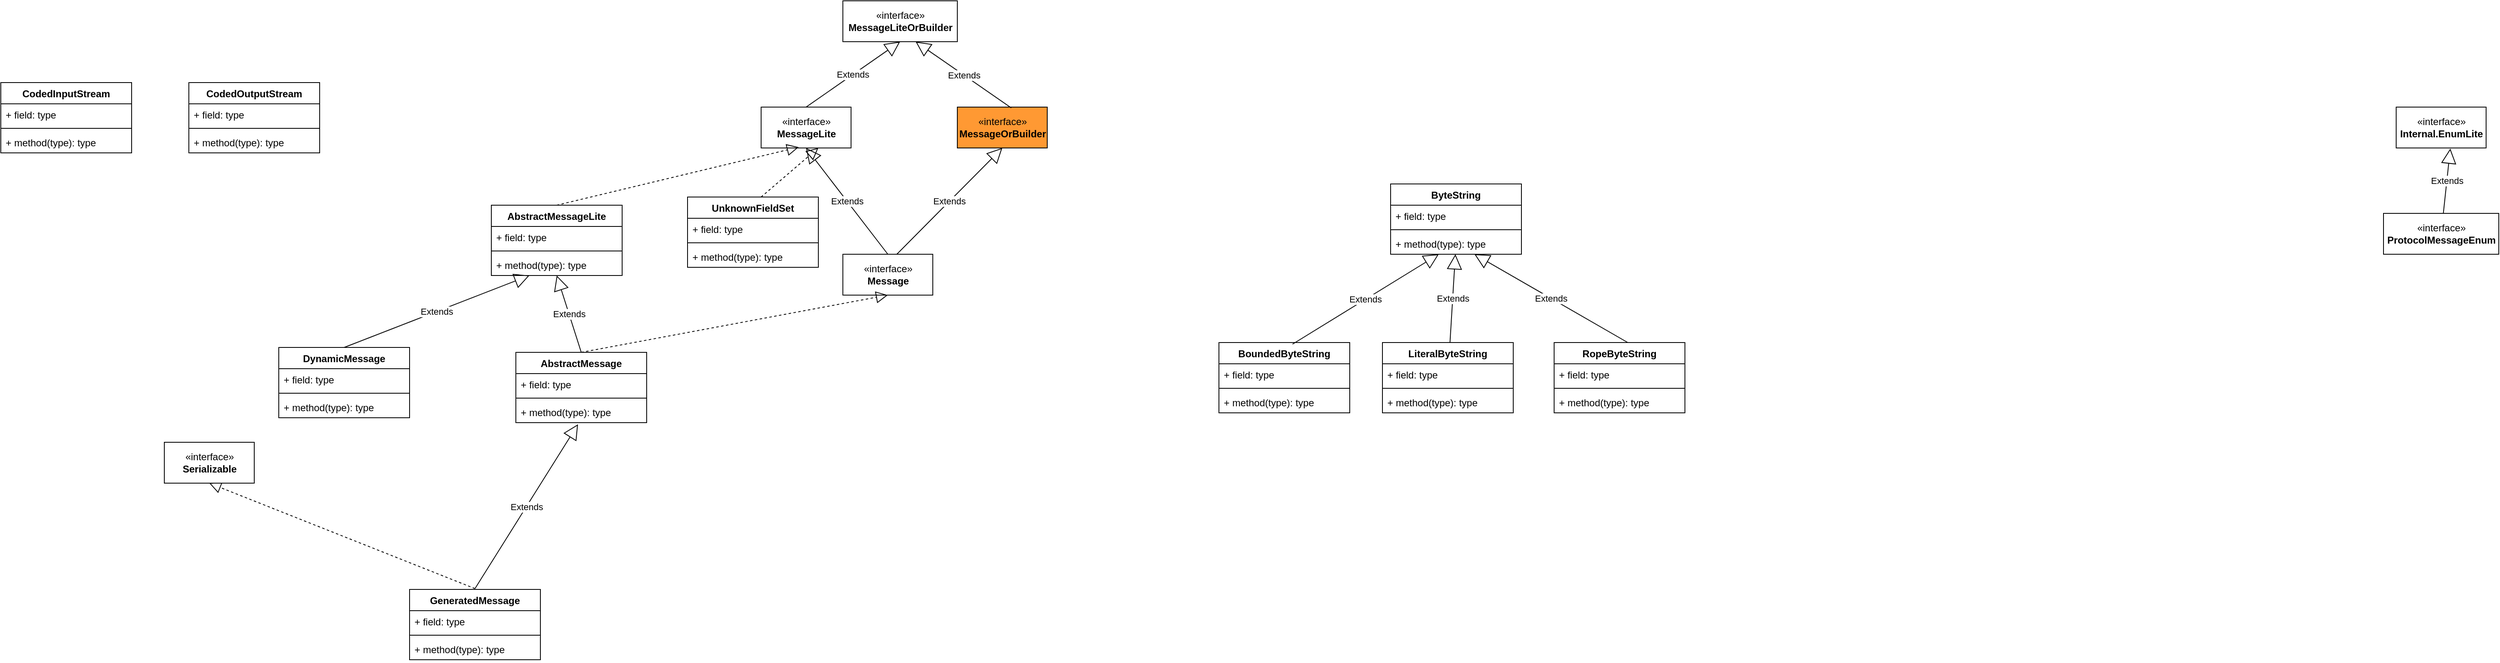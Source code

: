 <mxfile version="13.9.8" type="device"><diagram id="mswMURelKdX4U4ZCsOnD" name="第 1 页"><mxGraphModel dx="1395" dy="704" grid="1" gridSize="10" guides="1" tooltips="1" connect="1" arrows="1" fold="1" page="1" pageScale="1" pageWidth="33000" pageHeight="46810" math="0" shadow="0"><root><mxCell id="0"/><mxCell id="1" parent="0"/><mxCell id="hTlUsyKynDDDChaOQpk9-1" value="CodedInputStream" style="swimlane;fontStyle=1;align=center;verticalAlign=top;childLayout=stackLayout;horizontal=1;startSize=26;horizontalStack=0;resizeParent=1;resizeParentMax=0;resizeLast=0;collapsible=1;marginBottom=0;" parent="1" vertex="1"><mxGeometry x="250" y="140" width="160" height="86" as="geometry"/></mxCell><mxCell id="hTlUsyKynDDDChaOQpk9-2" value="+ field: type" style="text;strokeColor=none;fillColor=none;align=left;verticalAlign=top;spacingLeft=4;spacingRight=4;overflow=hidden;rotatable=0;points=[[0,0.5],[1,0.5]];portConstraint=eastwest;" parent="hTlUsyKynDDDChaOQpk9-1" vertex="1"><mxGeometry y="26" width="160" height="26" as="geometry"/></mxCell><mxCell id="hTlUsyKynDDDChaOQpk9-3" value="" style="line;strokeWidth=1;fillColor=none;align=left;verticalAlign=middle;spacingTop=-1;spacingLeft=3;spacingRight=3;rotatable=0;labelPosition=right;points=[];portConstraint=eastwest;" parent="hTlUsyKynDDDChaOQpk9-1" vertex="1"><mxGeometry y="52" width="160" height="8" as="geometry"/></mxCell><mxCell id="hTlUsyKynDDDChaOQpk9-4" value="+ method(type): type" style="text;strokeColor=none;fillColor=none;align=left;verticalAlign=top;spacingLeft=4;spacingRight=4;overflow=hidden;rotatable=0;points=[[0,0.5],[1,0.5]];portConstraint=eastwest;" parent="hTlUsyKynDDDChaOQpk9-1" vertex="1"><mxGeometry y="60" width="160" height="26" as="geometry"/></mxCell><mxCell id="uX4QpOWYx_uDYl3raUx--1" value="«interface»&lt;br&gt;&lt;b&gt;Message&lt;/b&gt;" style="html=1;fillColor=#FFFFFF;" parent="1" vertex="1"><mxGeometry x="1280" y="350" width="110" height="50" as="geometry"/></mxCell><mxCell id="uX4QpOWYx_uDYl3raUx--2" value="«interface»&lt;br&gt;&lt;b&gt;MessageLite&lt;/b&gt;" style="html=1;fillColor=#FFFFFF;" parent="1" vertex="1"><mxGeometry x="1180" y="170" width="110" height="50" as="geometry"/></mxCell><mxCell id="uX4QpOWYx_uDYl3raUx--3" value="«interface»&lt;br&gt;&lt;b&gt;MessageLiteOrBuilder&lt;/b&gt;" style="html=1;fillColor=#FFFFFF;" parent="1" vertex="1"><mxGeometry x="1280" y="40" width="140" height="50" as="geometry"/></mxCell><mxCell id="uX4QpOWYx_uDYl3raUx--4" value="Extends" style="endArrow=block;endSize=16;endFill=0;html=1;entryX=0.5;entryY=1;entryDx=0;entryDy=0;exitX=0.5;exitY=0;exitDx=0;exitDy=0;" parent="1" source="uX4QpOWYx_uDYl3raUx--2" target="uX4QpOWYx_uDYl3raUx--3" edge="1"><mxGeometry width="160" relative="1" as="geometry"><mxPoint x="1270" y="120" as="sourcePoint"/><mxPoint x="1430" y="120" as="targetPoint"/></mxGeometry></mxCell><mxCell id="uX4QpOWYx_uDYl3raUx--5" value="Extends" style="endArrow=block;endSize=16;endFill=0;html=1;entryX=0.5;entryY=1;entryDx=0;entryDy=0;exitX=0.5;exitY=0;exitDx=0;exitDy=0;" parent="1" source="uX4QpOWYx_uDYl3raUx--1" target="uX4QpOWYx_uDYl3raUx--2" edge="1"><mxGeometry width="160" relative="1" as="geometry"><mxPoint x="1390" y="250" as="sourcePoint"/><mxPoint x="1550" y="250" as="targetPoint"/></mxGeometry></mxCell><mxCell id="uX4QpOWYx_uDYl3raUx--6" value="«interface»&lt;br&gt;&lt;b&gt;MessageOrBuilder&lt;/b&gt;" style="html=1;fillColor=#FF9933;" parent="1" vertex="1"><mxGeometry x="1420" y="170" width="110" height="50" as="geometry"/></mxCell><mxCell id="uX4QpOWYx_uDYl3raUx--7" value="Extends" style="endArrow=block;endSize=16;endFill=0;html=1;entryX=0.5;entryY=1;entryDx=0;entryDy=0;exitX=0.6;exitY=0;exitDx=0;exitDy=0;exitPerimeter=0;" parent="1" source="uX4QpOWYx_uDYl3raUx--1" target="uX4QpOWYx_uDYl3raUx--6" edge="1"><mxGeometry width="160" relative="1" as="geometry"><mxPoint x="1390" y="260" as="sourcePoint"/><mxPoint x="1550" y="260" as="targetPoint"/></mxGeometry></mxCell><mxCell id="uX4QpOWYx_uDYl3raUx--8" value="Extends" style="endArrow=block;endSize=16;endFill=0;html=1;entryX=0.636;entryY=1;entryDx=0;entryDy=0;entryPerimeter=0;exitX=0.6;exitY=0.02;exitDx=0;exitDy=0;exitPerimeter=0;" parent="1" source="uX4QpOWYx_uDYl3raUx--6" target="uX4QpOWYx_uDYl3raUx--3" edge="1"><mxGeometry width="160" relative="1" as="geometry"><mxPoint x="1480" y="170" as="sourcePoint"/><mxPoint x="1640" y="170" as="targetPoint"/></mxGeometry></mxCell><mxCell id="uX4QpOWYx_uDYl3raUx--13" value="AbstractMessageLite" style="swimlane;fontStyle=1;align=center;verticalAlign=top;childLayout=stackLayout;horizontal=1;startSize=26;horizontalStack=0;resizeParent=1;resizeParentMax=0;resizeLast=0;collapsible=1;marginBottom=0;fillColor=#FFFFFF;" parent="1" vertex="1"><mxGeometry x="850" y="290" width="160" height="86" as="geometry"/></mxCell><mxCell id="uX4QpOWYx_uDYl3raUx--28" value="" style="endArrow=block;dashed=1;endFill=0;endSize=12;html=1;entryX=0.418;entryY=0.98;entryDx=0;entryDy=0;entryPerimeter=0;" parent="uX4QpOWYx_uDYl3raUx--13" target="uX4QpOWYx_uDYl3raUx--2" edge="1"><mxGeometry width="160" relative="1" as="geometry"><mxPoint x="80" as="sourcePoint"/><mxPoint x="240" as="targetPoint"/></mxGeometry></mxCell><mxCell id="uX4QpOWYx_uDYl3raUx--14" value="+ field: type" style="text;strokeColor=none;fillColor=none;align=left;verticalAlign=top;spacingLeft=4;spacingRight=4;overflow=hidden;rotatable=0;points=[[0,0.5],[1,0.5]];portConstraint=eastwest;" parent="uX4QpOWYx_uDYl3raUx--13" vertex="1"><mxGeometry y="26" width="160" height="26" as="geometry"/></mxCell><mxCell id="uX4QpOWYx_uDYl3raUx--15" value="" style="line;strokeWidth=1;fillColor=none;align=left;verticalAlign=middle;spacingTop=-1;spacingLeft=3;spacingRight=3;rotatable=0;labelPosition=right;points=[];portConstraint=eastwest;" parent="uX4QpOWYx_uDYl3raUx--13" vertex="1"><mxGeometry y="52" width="160" height="8" as="geometry"/></mxCell><mxCell id="uX4QpOWYx_uDYl3raUx--16" value="+ method(type): type" style="text;strokeColor=none;fillColor=none;align=left;verticalAlign=top;spacingLeft=4;spacingRight=4;overflow=hidden;rotatable=0;points=[[0,0.5],[1,0.5]];portConstraint=eastwest;" parent="uX4QpOWYx_uDYl3raUx--13" vertex="1"><mxGeometry y="60" width="160" height="26" as="geometry"/></mxCell><mxCell id="uX4QpOWYx_uDYl3raUx--18" value="DynamicMessage" style="swimlane;fontStyle=1;align=center;verticalAlign=top;childLayout=stackLayout;horizontal=1;startSize=26;horizontalStack=0;resizeParent=1;resizeParentMax=0;resizeLast=0;collapsible=1;marginBottom=0;fillColor=#FFFFFF;" parent="1" vertex="1"><mxGeometry x="590" y="464" width="160" height="86" as="geometry"/></mxCell><mxCell id="uX4QpOWYx_uDYl3raUx--22" value="Extends" style="endArrow=block;endSize=16;endFill=0;html=1;" parent="uX4QpOWYx_uDYl3raUx--18" target="uX4QpOWYx_uDYl3raUx--16" edge="1"><mxGeometry width="160" relative="1" as="geometry"><mxPoint x="80" as="sourcePoint"/><mxPoint x="240" as="targetPoint"/></mxGeometry></mxCell><mxCell id="uX4QpOWYx_uDYl3raUx--19" value="+ field: type" style="text;strokeColor=none;fillColor=none;align=left;verticalAlign=top;spacingLeft=4;spacingRight=4;overflow=hidden;rotatable=0;points=[[0,0.5],[1,0.5]];portConstraint=eastwest;" parent="uX4QpOWYx_uDYl3raUx--18" vertex="1"><mxGeometry y="26" width="160" height="26" as="geometry"/></mxCell><mxCell id="uX4QpOWYx_uDYl3raUx--20" value="" style="line;strokeWidth=1;fillColor=none;align=left;verticalAlign=middle;spacingTop=-1;spacingLeft=3;spacingRight=3;rotatable=0;labelPosition=right;points=[];portConstraint=eastwest;" parent="uX4QpOWYx_uDYl3raUx--18" vertex="1"><mxGeometry y="52" width="160" height="8" as="geometry"/></mxCell><mxCell id="uX4QpOWYx_uDYl3raUx--21" value="+ method(type): type" style="text;strokeColor=none;fillColor=none;align=left;verticalAlign=top;spacingLeft=4;spacingRight=4;overflow=hidden;rotatable=0;points=[[0,0.5],[1,0.5]];portConstraint=eastwest;" parent="uX4QpOWYx_uDYl3raUx--18" vertex="1"><mxGeometry y="60" width="160" height="26" as="geometry"/></mxCell><mxCell id="uX4QpOWYx_uDYl3raUx--23" value="UnknownFieldSet" style="swimlane;fontStyle=1;align=center;verticalAlign=top;childLayout=stackLayout;horizontal=1;startSize=26;horizontalStack=0;resizeParent=1;resizeParentMax=0;resizeLast=0;collapsible=1;marginBottom=0;fillColor=#FFFFFF;" parent="1" vertex="1"><mxGeometry x="1090" y="280" width="160" height="86" as="geometry"/></mxCell><mxCell id="uX4QpOWYx_uDYl3raUx--27" value="" style="endArrow=block;dashed=1;endFill=0;endSize=12;html=1;entryX=0.636;entryY=1;entryDx=0;entryDy=0;entryPerimeter=0;" parent="uX4QpOWYx_uDYl3raUx--23" target="uX4QpOWYx_uDYl3raUx--2" edge="1"><mxGeometry width="160" relative="1" as="geometry"><mxPoint x="90" as="sourcePoint"/><mxPoint x="250" as="targetPoint"/></mxGeometry></mxCell><mxCell id="uX4QpOWYx_uDYl3raUx--24" value="+ field: type" style="text;strokeColor=none;fillColor=none;align=left;verticalAlign=top;spacingLeft=4;spacingRight=4;overflow=hidden;rotatable=0;points=[[0,0.5],[1,0.5]];portConstraint=eastwest;" parent="uX4QpOWYx_uDYl3raUx--23" vertex="1"><mxGeometry y="26" width="160" height="26" as="geometry"/></mxCell><mxCell id="uX4QpOWYx_uDYl3raUx--25" value="" style="line;strokeWidth=1;fillColor=none;align=left;verticalAlign=middle;spacingTop=-1;spacingLeft=3;spacingRight=3;rotatable=0;labelPosition=right;points=[];portConstraint=eastwest;" parent="uX4QpOWYx_uDYl3raUx--23" vertex="1"><mxGeometry y="52" width="160" height="8" as="geometry"/></mxCell><mxCell id="uX4QpOWYx_uDYl3raUx--26" value="+ method(type): type" style="text;strokeColor=none;fillColor=none;align=left;verticalAlign=top;spacingLeft=4;spacingRight=4;overflow=hidden;rotatable=0;points=[[0,0.5],[1,0.5]];portConstraint=eastwest;" parent="uX4QpOWYx_uDYl3raUx--23" vertex="1"><mxGeometry y="60" width="160" height="26" as="geometry"/></mxCell><mxCell id="uX4QpOWYx_uDYl3raUx--33" value="BoundedByteString" style="swimlane;fontStyle=1;align=center;verticalAlign=top;childLayout=stackLayout;horizontal=1;startSize=26;horizontalStack=0;resizeParent=1;resizeParentMax=0;resizeLast=0;collapsible=1;marginBottom=0;fillColor=#FFFFFF;" parent="1" vertex="1"><mxGeometry x="1740" y="458" width="160" height="86" as="geometry"/></mxCell><mxCell id="uX4QpOWYx_uDYl3raUx--37" value="Extends" style="endArrow=block;endSize=16;endFill=0;html=1;" parent="uX4QpOWYx_uDYl3raUx--33" target="uX4QpOWYx_uDYl3raUx--32" edge="1"><mxGeometry width="160" relative="1" as="geometry"><mxPoint x="90" y="2" as="sourcePoint"/><mxPoint x="250" y="2" as="targetPoint"/></mxGeometry></mxCell><mxCell id="uX4QpOWYx_uDYl3raUx--34" value="+ field: type" style="text;strokeColor=none;fillColor=none;align=left;verticalAlign=top;spacingLeft=4;spacingRight=4;overflow=hidden;rotatable=0;points=[[0,0.5],[1,0.5]];portConstraint=eastwest;" parent="uX4QpOWYx_uDYl3raUx--33" vertex="1"><mxGeometry y="26" width="160" height="26" as="geometry"/></mxCell><mxCell id="uX4QpOWYx_uDYl3raUx--35" value="" style="line;strokeWidth=1;fillColor=none;align=left;verticalAlign=middle;spacingTop=-1;spacingLeft=3;spacingRight=3;rotatable=0;labelPosition=right;points=[];portConstraint=eastwest;" parent="uX4QpOWYx_uDYl3raUx--33" vertex="1"><mxGeometry y="52" width="160" height="8" as="geometry"/></mxCell><mxCell id="uX4QpOWYx_uDYl3raUx--36" value="+ method(type): type" style="text;strokeColor=none;fillColor=none;align=left;verticalAlign=top;spacingLeft=4;spacingRight=4;overflow=hidden;rotatable=0;points=[[0,0.5],[1,0.5]];portConstraint=eastwest;" parent="uX4QpOWYx_uDYl3raUx--33" vertex="1"><mxGeometry y="60" width="160" height="26" as="geometry"/></mxCell><mxCell id="uX4QpOWYx_uDYl3raUx--38" value="LiteralByteString" style="swimlane;fontStyle=1;align=center;verticalAlign=top;childLayout=stackLayout;horizontal=1;startSize=26;horizontalStack=0;resizeParent=1;resizeParentMax=0;resizeLast=0;collapsible=1;marginBottom=0;fillColor=#FFFFFF;" parent="1" vertex="1"><mxGeometry x="1940" y="458" width="160" height="86" as="geometry"/></mxCell><mxCell id="uX4QpOWYx_uDYl3raUx--39" value="+ field: type" style="text;strokeColor=none;fillColor=none;align=left;verticalAlign=top;spacingLeft=4;spacingRight=4;overflow=hidden;rotatable=0;points=[[0,0.5],[1,0.5]];portConstraint=eastwest;" parent="uX4QpOWYx_uDYl3raUx--38" vertex="1"><mxGeometry y="26" width="160" height="26" as="geometry"/></mxCell><mxCell id="uX4QpOWYx_uDYl3raUx--40" value="" style="line;strokeWidth=1;fillColor=none;align=left;verticalAlign=middle;spacingTop=-1;spacingLeft=3;spacingRight=3;rotatable=0;labelPosition=right;points=[];portConstraint=eastwest;" parent="uX4QpOWYx_uDYl3raUx--38" vertex="1"><mxGeometry y="52" width="160" height="8" as="geometry"/></mxCell><mxCell id="uX4QpOWYx_uDYl3raUx--41" value="+ method(type): type" style="text;strokeColor=none;fillColor=none;align=left;verticalAlign=top;spacingLeft=4;spacingRight=4;overflow=hidden;rotatable=0;points=[[0,0.5],[1,0.5]];portConstraint=eastwest;" parent="uX4QpOWYx_uDYl3raUx--38" vertex="1"><mxGeometry y="60" width="160" height="26" as="geometry"/></mxCell><mxCell id="uX4QpOWYx_uDYl3raUx--42" value="Extends" style="endArrow=block;endSize=16;endFill=0;html=1;" parent="1" source="uX4QpOWYx_uDYl3raUx--38" target="uX4QpOWYx_uDYl3raUx--32" edge="1"><mxGeometry width="160" relative="1" as="geometry"><mxPoint x="2020" y="460" as="sourcePoint"/><mxPoint x="2180" y="460" as="targetPoint"/></mxGeometry></mxCell><mxCell id="uX4QpOWYx_uDYl3raUx--29" value="ByteString" style="swimlane;fontStyle=1;align=center;verticalAlign=top;childLayout=stackLayout;horizontal=1;startSize=26;horizontalStack=0;resizeParent=1;resizeParentMax=0;resizeLast=0;collapsible=1;marginBottom=0;fillColor=#FFFFFF;" parent="1" vertex="1"><mxGeometry x="1950" y="264" width="160" height="86" as="geometry"/></mxCell><mxCell id="uX4QpOWYx_uDYl3raUx--30" value="+ field: type" style="text;strokeColor=none;fillColor=none;align=left;verticalAlign=top;spacingLeft=4;spacingRight=4;overflow=hidden;rotatable=0;points=[[0,0.5],[1,0.5]];portConstraint=eastwest;" parent="uX4QpOWYx_uDYl3raUx--29" vertex="1"><mxGeometry y="26" width="160" height="26" as="geometry"/></mxCell><mxCell id="uX4QpOWYx_uDYl3raUx--31" value="" style="line;strokeWidth=1;fillColor=none;align=left;verticalAlign=middle;spacingTop=-1;spacingLeft=3;spacingRight=3;rotatable=0;labelPosition=right;points=[];portConstraint=eastwest;" parent="uX4QpOWYx_uDYl3raUx--29" vertex="1"><mxGeometry y="52" width="160" height="8" as="geometry"/></mxCell><mxCell id="uX4QpOWYx_uDYl3raUx--32" value="+ method(type): type" style="text;strokeColor=none;fillColor=none;align=left;verticalAlign=top;spacingLeft=4;spacingRight=4;overflow=hidden;rotatable=0;points=[[0,0.5],[1,0.5]];portConstraint=eastwest;" parent="uX4QpOWYx_uDYl3raUx--29" vertex="1"><mxGeometry y="60" width="160" height="26" as="geometry"/></mxCell><mxCell id="uX4QpOWYx_uDYl3raUx--43" value="RopeByteString" style="swimlane;fontStyle=1;align=center;verticalAlign=top;childLayout=stackLayout;horizontal=1;startSize=26;horizontalStack=0;resizeParent=1;resizeParentMax=0;resizeLast=0;collapsible=1;marginBottom=0;fillColor=#FFFFFF;" parent="1" vertex="1"><mxGeometry x="2150" y="458" width="160" height="86" as="geometry"/></mxCell><mxCell id="uX4QpOWYx_uDYl3raUx--44" value="+ field: type" style="text;strokeColor=none;fillColor=none;align=left;verticalAlign=top;spacingLeft=4;spacingRight=4;overflow=hidden;rotatable=0;points=[[0,0.5],[1,0.5]];portConstraint=eastwest;" parent="uX4QpOWYx_uDYl3raUx--43" vertex="1"><mxGeometry y="26" width="160" height="26" as="geometry"/></mxCell><mxCell id="uX4QpOWYx_uDYl3raUx--45" value="" style="line;strokeWidth=1;fillColor=none;align=left;verticalAlign=middle;spacingTop=-1;spacingLeft=3;spacingRight=3;rotatable=0;labelPosition=right;points=[];portConstraint=eastwest;" parent="uX4QpOWYx_uDYl3raUx--43" vertex="1"><mxGeometry y="52" width="160" height="8" as="geometry"/></mxCell><mxCell id="uX4QpOWYx_uDYl3raUx--46" value="+ method(type): type" style="text;strokeColor=none;fillColor=none;align=left;verticalAlign=top;spacingLeft=4;spacingRight=4;overflow=hidden;rotatable=0;points=[[0,0.5],[1,0.5]];portConstraint=eastwest;" parent="uX4QpOWYx_uDYl3raUx--43" vertex="1"><mxGeometry y="60" width="160" height="26" as="geometry"/></mxCell><mxCell id="uX4QpOWYx_uDYl3raUx--47" value="Extends" style="endArrow=block;endSize=16;endFill=0;html=1;exitX=0.563;exitY=0;exitDx=0;exitDy=0;exitPerimeter=0;" parent="1" source="uX4QpOWYx_uDYl3raUx--43" target="uX4QpOWYx_uDYl3raUx--32" edge="1"><mxGeometry width="160" relative="1" as="geometry"><mxPoint x="2230" y="460" as="sourcePoint"/><mxPoint x="2390" y="460" as="targetPoint"/></mxGeometry></mxCell><mxCell id="hTlUsyKynDDDChaOQpk9-5" value="CodedOutputStream" style="swimlane;fontStyle=1;align=center;verticalAlign=top;childLayout=stackLayout;horizontal=1;startSize=26;horizontalStack=0;resizeParent=1;resizeParentMax=0;resizeLast=0;collapsible=1;marginBottom=0;" parent="1" vertex="1"><mxGeometry x="480" y="140" width="160" height="86" as="geometry"/></mxCell><mxCell id="hTlUsyKynDDDChaOQpk9-6" value="+ field: type" style="text;strokeColor=none;fillColor=none;align=left;verticalAlign=top;spacingLeft=4;spacingRight=4;overflow=hidden;rotatable=0;points=[[0,0.5],[1,0.5]];portConstraint=eastwest;" parent="hTlUsyKynDDDChaOQpk9-5" vertex="1"><mxGeometry y="26" width="160" height="26" as="geometry"/></mxCell><mxCell id="hTlUsyKynDDDChaOQpk9-7" value="" style="line;strokeWidth=1;fillColor=none;align=left;verticalAlign=middle;spacingTop=-1;spacingLeft=3;spacingRight=3;rotatable=0;labelPosition=right;points=[];portConstraint=eastwest;" parent="hTlUsyKynDDDChaOQpk9-5" vertex="1"><mxGeometry y="52" width="160" height="8" as="geometry"/></mxCell><mxCell id="hTlUsyKynDDDChaOQpk9-8" value="+ method(type): type" style="text;strokeColor=none;fillColor=none;align=left;verticalAlign=top;spacingLeft=4;spacingRight=4;overflow=hidden;rotatable=0;points=[[0,0.5],[1,0.5]];portConstraint=eastwest;" parent="hTlUsyKynDDDChaOQpk9-5" vertex="1"><mxGeometry y="60" width="160" height="26" as="geometry"/></mxCell><mxCell id="iKXuULBCQPlefzxl9zu9-1" value="GeneratedMessage" style="swimlane;fontStyle=1;align=center;verticalAlign=top;childLayout=stackLayout;horizontal=1;startSize=26;horizontalStack=0;resizeParent=1;resizeParentMax=0;resizeLast=0;collapsible=1;marginBottom=0;" vertex="1" parent="1"><mxGeometry x="750" y="760" width="160" height="86" as="geometry"/></mxCell><mxCell id="iKXuULBCQPlefzxl9zu9-2" value="+ field: type" style="text;strokeColor=none;fillColor=none;align=left;verticalAlign=top;spacingLeft=4;spacingRight=4;overflow=hidden;rotatable=0;points=[[0,0.5],[1,0.5]];portConstraint=eastwest;" vertex="1" parent="iKXuULBCQPlefzxl9zu9-1"><mxGeometry y="26" width="160" height="26" as="geometry"/></mxCell><mxCell id="iKXuULBCQPlefzxl9zu9-3" value="" style="line;strokeWidth=1;fillColor=none;align=left;verticalAlign=middle;spacingTop=-1;spacingLeft=3;spacingRight=3;rotatable=0;labelPosition=right;points=[];portConstraint=eastwest;" vertex="1" parent="iKXuULBCQPlefzxl9zu9-1"><mxGeometry y="52" width="160" height="8" as="geometry"/></mxCell><mxCell id="iKXuULBCQPlefzxl9zu9-4" value="+ method(type): type" style="text;strokeColor=none;fillColor=none;align=left;verticalAlign=top;spacingLeft=4;spacingRight=4;overflow=hidden;rotatable=0;points=[[0,0.5],[1,0.5]];portConstraint=eastwest;" vertex="1" parent="iKXuULBCQPlefzxl9zu9-1"><mxGeometry y="60" width="160" height="26" as="geometry"/></mxCell><mxCell id="iKXuULBCQPlefzxl9zu9-9" value="Extends" style="endArrow=block;endSize=16;endFill=0;html=1;entryX=0.475;entryY=1.077;entryDx=0;entryDy=0;entryPerimeter=0;" edge="1" parent="iKXuULBCQPlefzxl9zu9-1" target="iKXuULBCQPlefzxl9zu9-8"><mxGeometry width="160" relative="1" as="geometry"><mxPoint x="80" y="-1" as="sourcePoint"/><mxPoint x="240" y="-1" as="targetPoint"/></mxGeometry></mxCell><mxCell id="iKXuULBCQPlefzxl9zu9-11" value="" style="endArrow=block;dashed=1;endFill=0;endSize=12;html=1;entryX=0.5;entryY=1;entryDx=0;entryDy=0;" edge="1" parent="iKXuULBCQPlefzxl9zu9-1" target="iKXuULBCQPlefzxl9zu9-10"><mxGeometry width="160" relative="1" as="geometry"><mxPoint x="80" y="-1" as="sourcePoint"/><mxPoint x="240" y="-1" as="targetPoint"/></mxGeometry></mxCell><mxCell id="iKXuULBCQPlefzxl9zu9-5" value="AbstractMessage" style="swimlane;fontStyle=1;align=center;verticalAlign=top;childLayout=stackLayout;horizontal=1;startSize=26;horizontalStack=0;resizeParent=1;resizeParentMax=0;resizeLast=0;collapsible=1;marginBottom=0;" vertex="1" parent="1"><mxGeometry x="880" y="470" width="160" height="86" as="geometry"/></mxCell><mxCell id="iKXuULBCQPlefzxl9zu9-13" value="" style="endArrow=block;dashed=1;endFill=0;endSize=12;html=1;entryX=0.5;entryY=1;entryDx=0;entryDy=0;" edge="1" parent="iKXuULBCQPlefzxl9zu9-5" target="uX4QpOWYx_uDYl3raUx--1"><mxGeometry width="160" relative="1" as="geometry"><mxPoint x="80" as="sourcePoint"/><mxPoint x="240" as="targetPoint"/></mxGeometry></mxCell><mxCell id="iKXuULBCQPlefzxl9zu9-6" value="+ field: type" style="text;strokeColor=none;fillColor=none;align=left;verticalAlign=top;spacingLeft=4;spacingRight=4;overflow=hidden;rotatable=0;points=[[0,0.5],[1,0.5]];portConstraint=eastwest;" vertex="1" parent="iKXuULBCQPlefzxl9zu9-5"><mxGeometry y="26" width="160" height="26" as="geometry"/></mxCell><mxCell id="iKXuULBCQPlefzxl9zu9-7" value="" style="line;strokeWidth=1;fillColor=none;align=left;verticalAlign=middle;spacingTop=-1;spacingLeft=3;spacingRight=3;rotatable=0;labelPosition=right;points=[];portConstraint=eastwest;" vertex="1" parent="iKXuULBCQPlefzxl9zu9-5"><mxGeometry y="52" width="160" height="8" as="geometry"/></mxCell><mxCell id="iKXuULBCQPlefzxl9zu9-8" value="+ method(type): type" style="text;strokeColor=none;fillColor=none;align=left;verticalAlign=top;spacingLeft=4;spacingRight=4;overflow=hidden;rotatable=0;points=[[0,0.5],[1,0.5]];portConstraint=eastwest;" vertex="1" parent="iKXuULBCQPlefzxl9zu9-5"><mxGeometry y="60" width="160" height="26" as="geometry"/></mxCell><mxCell id="iKXuULBCQPlefzxl9zu9-10" value="«interface»&lt;br&gt;&lt;b&gt;Serializable&lt;/b&gt;" style="html=1;" vertex="1" parent="1"><mxGeometry x="450" y="580" width="110" height="50" as="geometry"/></mxCell><mxCell id="iKXuULBCQPlefzxl9zu9-12" value="Extends" style="endArrow=block;endSize=16;endFill=0;html=1;entryX=0.5;entryY=1;entryDx=0;entryDy=0;entryPerimeter=0;exitX=0.5;exitY=0;exitDx=0;exitDy=0;" edge="1" parent="1" source="iKXuULBCQPlefzxl9zu9-5" target="uX4QpOWYx_uDYl3raUx--16"><mxGeometry width="160" relative="1" as="geometry"><mxPoint x="850" y="450" as="sourcePoint"/><mxPoint x="1010" y="450" as="targetPoint"/></mxGeometry></mxCell><mxCell id="iKXuULBCQPlefzxl9zu9-18" value="«interface»&lt;br&gt;&lt;b&gt;Internal.EnumLite&lt;/b&gt;" style="html=1;" vertex="1" parent="1"><mxGeometry x="3180" y="170" width="110" height="50" as="geometry"/></mxCell><mxCell id="iKXuULBCQPlefzxl9zu9-23" value="«interface»&lt;br&gt;&lt;b&gt;ProtocolMessageEnum&lt;/b&gt;" style="html=1;" vertex="1" parent="1"><mxGeometry x="3164.5" y="300" width="141" height="50" as="geometry"/></mxCell><mxCell id="iKXuULBCQPlefzxl9zu9-24" value="Extends" style="endArrow=block;endSize=16;endFill=0;html=1;entryX=0.602;entryY=1.014;entryDx=0;entryDy=0;entryPerimeter=0;" edge="1" parent="1" source="iKXuULBCQPlefzxl9zu9-23" target="iKXuULBCQPlefzxl9zu9-18"><mxGeometry width="160" relative="1" as="geometry"><mxPoint x="3235" y="140" as="sourcePoint"/><mxPoint x="3235" y="140" as="targetPoint"/></mxGeometry></mxCell></root></mxGraphModel></diagram></mxfile>